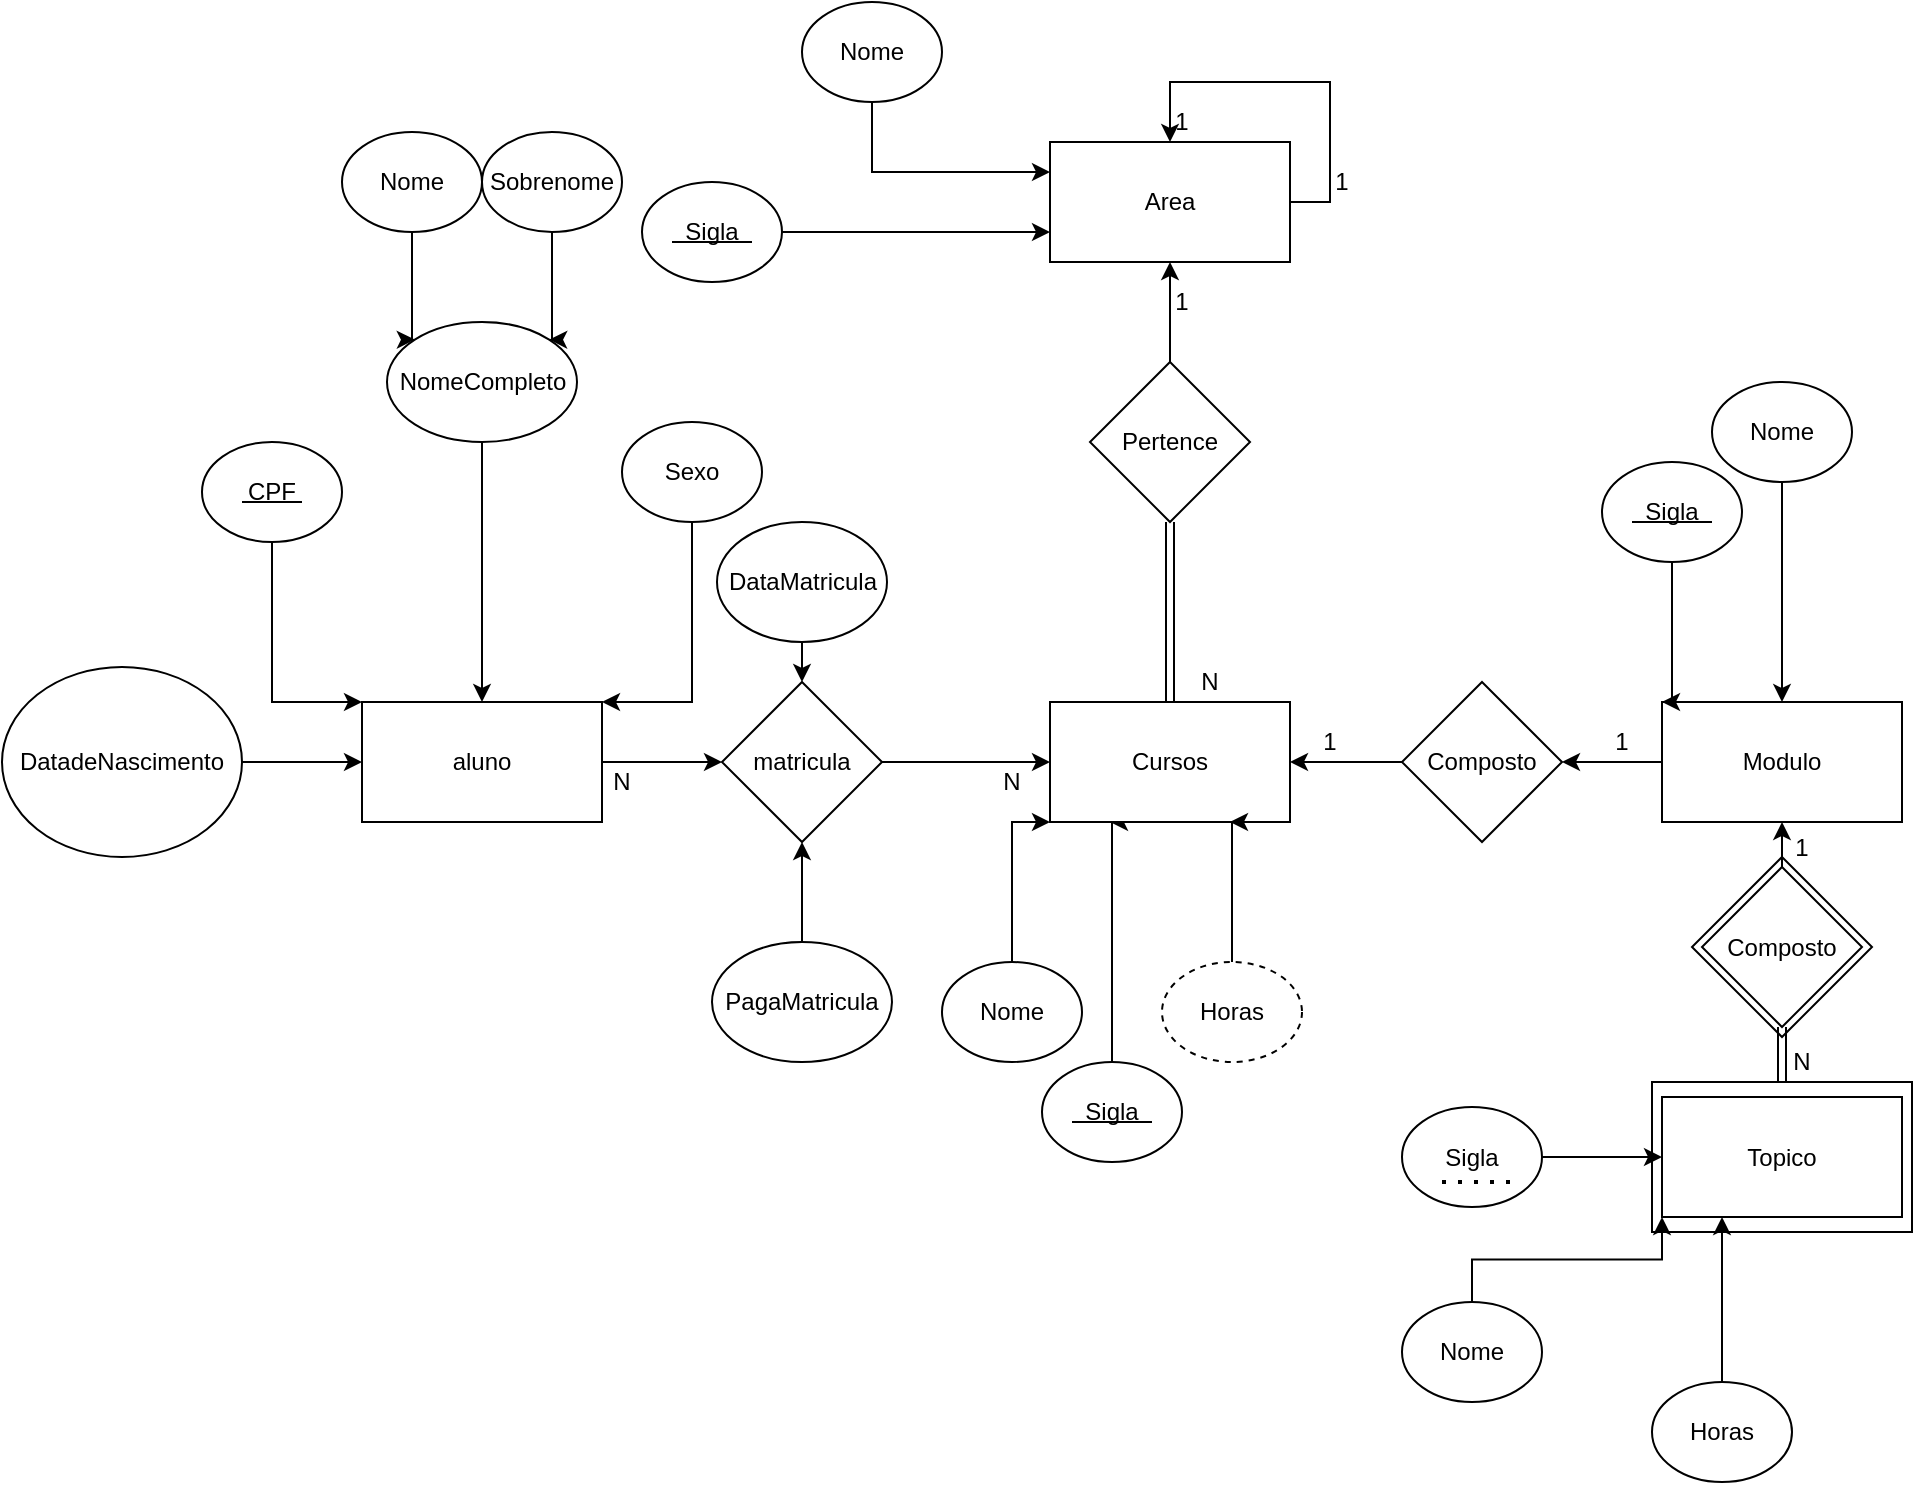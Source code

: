 <mxfile version="13.6.5" type="device"><diagram id="C5RBs43oDa-KdzZeNtuy" name="Page-1"><mxGraphModel dx="2249" dy="794" grid="1" gridSize="10" guides="1" tooltips="1" connect="1" arrows="1" fold="1" page="1" pageScale="1" pageWidth="827" pageHeight="1169" math="0" shadow="0"><root><mxCell id="WIyWlLk6GJQsqaUBKTNV-0"/><mxCell id="WIyWlLk6GJQsqaUBKTNV-1" parent="WIyWlLk6GJQsqaUBKTNV-0"/><mxCell id="xROOXu3DSX7pNSN1XG6G-96" value="Composto" style="rhombus;whiteSpace=wrap;html=1;" parent="WIyWlLk6GJQsqaUBKTNV-1" vertex="1"><mxGeometry x="675" y="437.5" width="90" height="90" as="geometry"/></mxCell><mxCell id="xROOXu3DSX7pNSN1XG6G-17" style="edgeStyle=orthogonalEdgeStyle;rounded=0;orthogonalLoop=1;jettySize=auto;html=1;exitX=0.5;exitY=0;exitDx=0;exitDy=0;entryX=0.5;entryY=1;entryDx=0;entryDy=0;" parent="WIyWlLk6GJQsqaUBKTNV-1" source="xROOXu3DSX7pNSN1XG6G-0" target="xROOXu3DSX7pNSN1XG6G-4" edge="1"><mxGeometry relative="1" as="geometry"/></mxCell><mxCell id="xROOXu3DSX7pNSN1XG6G-0" value="Pertence" style="rhombus;whiteSpace=wrap;html=1;" parent="WIyWlLk6GJQsqaUBKTNV-1" vertex="1"><mxGeometry x="374" y="190" width="80" height="80" as="geometry"/></mxCell><mxCell id="xROOXu3DSX7pNSN1XG6G-9" style="edgeStyle=orthogonalEdgeStyle;rounded=0;orthogonalLoop=1;jettySize=auto;html=1;exitX=1;exitY=0.5;exitDx=0;exitDy=0;entryX=0.5;entryY=0;entryDx=0;entryDy=0;" parent="WIyWlLk6GJQsqaUBKTNV-1" source="xROOXu3DSX7pNSN1XG6G-4" target="xROOXu3DSX7pNSN1XG6G-4" edge="1"><mxGeometry relative="1" as="geometry"><mxPoint x="420" y="60" as="targetPoint"/><Array as="points"><mxPoint x="494" y="110"/><mxPoint x="494" y="50"/><mxPoint x="414" y="50"/></Array></mxGeometry></mxCell><mxCell id="xROOXu3DSX7pNSN1XG6G-4" value="Area&lt;br&gt;" style="rounded=0;whiteSpace=wrap;html=1;" parent="WIyWlLk6GJQsqaUBKTNV-1" vertex="1"><mxGeometry x="354" y="80" width="120" height="60" as="geometry"/></mxCell><mxCell id="xROOXu3DSX7pNSN1XG6G-10" value="1&lt;br&gt;" style="text;html=1;strokeColor=none;fillColor=none;align=center;verticalAlign=middle;whiteSpace=wrap;rounded=0;" parent="WIyWlLk6GJQsqaUBKTNV-1" vertex="1"><mxGeometry x="480" y="90" width="40" height="20" as="geometry"/></mxCell><mxCell id="xROOXu3DSX7pNSN1XG6G-11" value="1" style="text;html=1;strokeColor=none;fillColor=none;align=center;verticalAlign=middle;whiteSpace=wrap;rounded=0;" parent="WIyWlLk6GJQsqaUBKTNV-1" vertex="1"><mxGeometry x="400" y="60" width="40" height="20" as="geometry"/></mxCell><mxCell id="xROOXu3DSX7pNSN1XG6G-12" value="N" style="text;html=1;strokeColor=none;fillColor=none;align=center;verticalAlign=middle;whiteSpace=wrap;rounded=0;" parent="WIyWlLk6GJQsqaUBKTNV-1" vertex="1"><mxGeometry x="414" y="340" width="40" height="20" as="geometry"/></mxCell><mxCell id="xROOXu3DSX7pNSN1XG6G-13" value="1" style="text;html=1;strokeColor=none;fillColor=none;align=center;verticalAlign=middle;whiteSpace=wrap;rounded=0;" parent="WIyWlLk6GJQsqaUBKTNV-1" vertex="1"><mxGeometry x="400" y="150" width="40" height="20" as="geometry"/></mxCell><mxCell id="xROOXu3DSX7pNSN1XG6G-58" style="edgeStyle=orthogonalEdgeStyle;rounded=0;orthogonalLoop=1;jettySize=auto;html=1;exitX=0.5;exitY=1;exitDx=0;exitDy=0;entryX=0;entryY=0.25;entryDx=0;entryDy=0;" parent="WIyWlLk6GJQsqaUBKTNV-1" source="xROOXu3DSX7pNSN1XG6G-18" target="xROOXu3DSX7pNSN1XG6G-4" edge="1"><mxGeometry relative="1" as="geometry"/></mxCell><mxCell id="xROOXu3DSX7pNSN1XG6G-18" value="Nome" style="ellipse;whiteSpace=wrap;html=1;" parent="WIyWlLk6GJQsqaUBKTNV-1" vertex="1"><mxGeometry x="230" y="10" width="70" height="50" as="geometry"/></mxCell><mxCell id="xROOXu3DSX7pNSN1XG6G-59" style="edgeStyle=orthogonalEdgeStyle;rounded=0;orthogonalLoop=1;jettySize=auto;html=1;exitX=1;exitY=0.5;exitDx=0;exitDy=0;entryX=0;entryY=0.75;entryDx=0;entryDy=0;" parent="WIyWlLk6GJQsqaUBKTNV-1" source="xROOXu3DSX7pNSN1XG6G-21" target="xROOXu3DSX7pNSN1XG6G-4" edge="1"><mxGeometry relative="1" as="geometry"/></mxCell><mxCell id="xROOXu3DSX7pNSN1XG6G-21" value="Sigla" style="ellipse;whiteSpace=wrap;html=1;" parent="WIyWlLk6GJQsqaUBKTNV-1" vertex="1"><mxGeometry x="150" y="100" width="70" height="50" as="geometry"/></mxCell><mxCell id="xROOXu3DSX7pNSN1XG6G-23" value="" style="endArrow=none;html=1;" parent="WIyWlLk6GJQsqaUBKTNV-1" edge="1"><mxGeometry width="50" height="50" relative="1" as="geometry"><mxPoint x="165" y="130" as="sourcePoint"/><mxPoint x="205" y="130" as="targetPoint"/><Array as="points"><mxPoint x="165" y="130"/><mxPoint x="185" y="130"/><mxPoint x="195" y="130"/></Array></mxGeometry></mxCell><mxCell id="xROOXu3DSX7pNSN1XG6G-56" style="edgeStyle=orthogonalEdgeStyle;rounded=0;orthogonalLoop=1;jettySize=auto;html=1;exitX=0.5;exitY=0;exitDx=0;exitDy=0;entryX=0;entryY=1;entryDx=0;entryDy=0;" parent="WIyWlLk6GJQsqaUBKTNV-1" source="xROOXu3DSX7pNSN1XG6G-24" target="xROOXu3DSX7pNSN1XG6G-34" edge="1"><mxGeometry relative="1" as="geometry"><Array as="points"><mxPoint x="335" y="420"/></Array></mxGeometry></mxCell><mxCell id="xROOXu3DSX7pNSN1XG6G-24" value="Nome" style="ellipse;whiteSpace=wrap;html=1;" parent="WIyWlLk6GJQsqaUBKTNV-1" vertex="1"><mxGeometry x="300" y="490" width="70" height="50" as="geometry"/></mxCell><mxCell id="xROOXu3DSX7pNSN1XG6G-57" style="edgeStyle=orthogonalEdgeStyle;rounded=0;orthogonalLoop=1;jettySize=auto;html=1;exitX=0.5;exitY=0;exitDx=0;exitDy=0;entryX=0.25;entryY=1;entryDx=0;entryDy=0;" parent="WIyWlLk6GJQsqaUBKTNV-1" source="xROOXu3DSX7pNSN1XG6G-27" target="xROOXu3DSX7pNSN1XG6G-34" edge="1"><mxGeometry relative="1" as="geometry"><Array as="points"><mxPoint x="385" y="420"/></Array></mxGeometry></mxCell><mxCell id="xROOXu3DSX7pNSN1XG6G-27" value="Sigla" style="ellipse;whiteSpace=wrap;html=1;" parent="WIyWlLk6GJQsqaUBKTNV-1" vertex="1"><mxGeometry x="350" y="540" width="70" height="50" as="geometry"/></mxCell><mxCell id="xROOXu3DSX7pNSN1XG6G-29" value="" style="endArrow=none;html=1;" parent="WIyWlLk6GJQsqaUBKTNV-1" edge="1"><mxGeometry width="50" height="50" relative="1" as="geometry"><mxPoint x="365" y="570" as="sourcePoint"/><mxPoint x="405" y="570" as="targetPoint"/></mxGeometry></mxCell><mxCell id="xROOXu3DSX7pNSN1XG6G-69" style="edgeStyle=orthogonalEdgeStyle;rounded=0;orthogonalLoop=1;jettySize=auto;html=1;exitX=1;exitY=0.5;exitDx=0;exitDy=0;entryX=0;entryY=0.5;entryDx=0;entryDy=0;" parent="WIyWlLk6GJQsqaUBKTNV-1" source="xROOXu3DSX7pNSN1XG6G-31" target="xROOXu3DSX7pNSN1XG6G-34" edge="1"><mxGeometry relative="1" as="geometry"/></mxCell><mxCell id="xROOXu3DSX7pNSN1XG6G-31" value="matricula&lt;br&gt;" style="rhombus;whiteSpace=wrap;html=1;" parent="WIyWlLk6GJQsqaUBKTNV-1" vertex="1"><mxGeometry x="190" y="350" width="80" height="80" as="geometry"/></mxCell><mxCell id="xROOXu3DSX7pNSN1XG6G-35" style="edgeStyle=orthogonalEdgeStyle;rounded=0;orthogonalLoop=1;jettySize=auto;html=1;exitX=0.5;exitY=0;exitDx=0;exitDy=0;entryX=0.5;entryY=1;entryDx=0;entryDy=0;shape=link;" parent="WIyWlLk6GJQsqaUBKTNV-1" source="xROOXu3DSX7pNSN1XG6G-34" target="xROOXu3DSX7pNSN1XG6G-0" edge="1"><mxGeometry relative="1" as="geometry"/></mxCell><mxCell id="xROOXu3DSX7pNSN1XG6G-34" value="Cursos" style="rounded=0;whiteSpace=wrap;html=1;" parent="WIyWlLk6GJQsqaUBKTNV-1" vertex="1"><mxGeometry x="354" y="360" width="120" height="60" as="geometry"/></mxCell><mxCell id="xROOXu3DSX7pNSN1XG6G-42" style="edgeStyle=orthogonalEdgeStyle;rounded=0;orthogonalLoop=1;jettySize=auto;html=1;exitX=1;exitY=0.5;exitDx=0;exitDy=0;entryX=0;entryY=0.5;entryDx=0;entryDy=0;" parent="WIyWlLk6GJQsqaUBKTNV-1" source="xROOXu3DSX7pNSN1XG6G-41" target="xROOXu3DSX7pNSN1XG6G-31" edge="1"><mxGeometry relative="1" as="geometry"/></mxCell><mxCell id="xROOXu3DSX7pNSN1XG6G-41" value="aluno" style="rounded=0;whiteSpace=wrap;html=1;" parent="WIyWlLk6GJQsqaUBKTNV-1" vertex="1"><mxGeometry x="10" y="360" width="120" height="60" as="geometry"/></mxCell><mxCell id="xROOXu3DSX7pNSN1XG6G-63" style="edgeStyle=orthogonalEdgeStyle;rounded=0;orthogonalLoop=1;jettySize=auto;html=1;exitX=0.5;exitY=1;exitDx=0;exitDy=0;entryX=0;entryY=0;entryDx=0;entryDy=0;" parent="WIyWlLk6GJQsqaUBKTNV-1" source="xROOXu3DSX7pNSN1XG6G-43" target="xROOXu3DSX7pNSN1XG6G-41" edge="1"><mxGeometry relative="1" as="geometry"><Array as="points"><mxPoint x="-35" y="360"/></Array></mxGeometry></mxCell><mxCell id="xROOXu3DSX7pNSN1XG6G-43" value="CPF" style="ellipse;whiteSpace=wrap;html=1;" parent="WIyWlLk6GJQsqaUBKTNV-1" vertex="1"><mxGeometry x="-70" y="230" width="70" height="50" as="geometry"/></mxCell><mxCell id="xROOXu3DSX7pNSN1XG6G-45" value="" style="endArrow=none;html=1;" parent="WIyWlLk6GJQsqaUBKTNV-1" edge="1"><mxGeometry width="50" height="50" relative="1" as="geometry"><mxPoint x="-50" y="260" as="sourcePoint"/><mxPoint x="-20" y="260" as="targetPoint"/><Array as="points"/></mxGeometry></mxCell><mxCell id="xROOXu3DSX7pNSN1XG6G-54" style="edgeStyle=orthogonalEdgeStyle;rounded=0;orthogonalLoop=1;jettySize=auto;html=1;exitX=0.5;exitY=1;exitDx=0;exitDy=0;" parent="WIyWlLk6GJQsqaUBKTNV-1" source="xROOXu3DSX7pNSN1XG6G-46" target="xROOXu3DSX7pNSN1XG6G-41" edge="1"><mxGeometry relative="1" as="geometry"/></mxCell><mxCell id="xROOXu3DSX7pNSN1XG6G-46" value="NomeCompleto" style="ellipse;whiteSpace=wrap;html=1;" parent="WIyWlLk6GJQsqaUBKTNV-1" vertex="1"><mxGeometry x="22.5" y="170" width="95" height="60" as="geometry"/></mxCell><mxCell id="xROOXu3DSX7pNSN1XG6G-52" style="edgeStyle=orthogonalEdgeStyle;rounded=0;orthogonalLoop=1;jettySize=auto;html=1;exitX=0.5;exitY=1;exitDx=0;exitDy=0;entryX=0;entryY=0;entryDx=0;entryDy=0;" parent="WIyWlLk6GJQsqaUBKTNV-1" source="xROOXu3DSX7pNSN1XG6G-48" target="xROOXu3DSX7pNSN1XG6G-46" edge="1"><mxGeometry relative="1" as="geometry"><Array as="points"><mxPoint x="35" y="179"/></Array></mxGeometry></mxCell><mxCell id="xROOXu3DSX7pNSN1XG6G-48" value="Nome" style="ellipse;whiteSpace=wrap;html=1;" parent="WIyWlLk6GJQsqaUBKTNV-1" vertex="1"><mxGeometry y="75" width="70" height="50" as="geometry"/></mxCell><mxCell id="xROOXu3DSX7pNSN1XG6G-53" style="edgeStyle=orthogonalEdgeStyle;rounded=0;orthogonalLoop=1;jettySize=auto;html=1;exitX=0.5;exitY=1;exitDx=0;exitDy=0;entryX=1;entryY=0;entryDx=0;entryDy=0;" parent="WIyWlLk6GJQsqaUBKTNV-1" source="xROOXu3DSX7pNSN1XG6G-50" target="xROOXu3DSX7pNSN1XG6G-46" edge="1"><mxGeometry relative="1" as="geometry"><Array as="points"><mxPoint x="105" y="179"/></Array></mxGeometry></mxCell><mxCell id="xROOXu3DSX7pNSN1XG6G-50" value="Sobrenome" style="ellipse;whiteSpace=wrap;html=1;" parent="WIyWlLk6GJQsqaUBKTNV-1" vertex="1"><mxGeometry x="70" y="75" width="70" height="50" as="geometry"/></mxCell><mxCell id="xROOXu3DSX7pNSN1XG6G-64" style="edgeStyle=orthogonalEdgeStyle;rounded=0;orthogonalLoop=1;jettySize=auto;html=1;exitX=0.5;exitY=1;exitDx=0;exitDy=0;entryX=1;entryY=0;entryDx=0;entryDy=0;" parent="WIyWlLk6GJQsqaUBKTNV-1" source="xROOXu3DSX7pNSN1XG6G-60" target="xROOXu3DSX7pNSN1XG6G-41" edge="1"><mxGeometry relative="1" as="geometry"><Array as="points"><mxPoint x="175" y="360"/></Array></mxGeometry></mxCell><mxCell id="xROOXu3DSX7pNSN1XG6G-60" value="Sexo" style="ellipse;whiteSpace=wrap;html=1;" parent="WIyWlLk6GJQsqaUBKTNV-1" vertex="1"><mxGeometry x="140" y="220" width="70" height="50" as="geometry"/></mxCell><mxCell id="xROOXu3DSX7pNSN1XG6G-65" style="edgeStyle=orthogonalEdgeStyle;rounded=0;orthogonalLoop=1;jettySize=auto;html=1;exitX=1;exitY=0.5;exitDx=0;exitDy=0;entryX=0;entryY=0.5;entryDx=0;entryDy=0;" parent="WIyWlLk6GJQsqaUBKTNV-1" source="xROOXu3DSX7pNSN1XG6G-62" target="xROOXu3DSX7pNSN1XG6G-41" edge="1"><mxGeometry relative="1" as="geometry"/></mxCell><mxCell id="xROOXu3DSX7pNSN1XG6G-62" value="DatadeNascimento" style="ellipse;whiteSpace=wrap;html=1;" parent="WIyWlLk6GJQsqaUBKTNV-1" vertex="1"><mxGeometry x="-170" y="342.5" width="120" height="95" as="geometry"/></mxCell><mxCell id="xROOXu3DSX7pNSN1XG6G-66" value="N" style="text;html=1;strokeColor=none;fillColor=none;align=center;verticalAlign=middle;whiteSpace=wrap;rounded=0;" parent="WIyWlLk6GJQsqaUBKTNV-1" vertex="1"><mxGeometry x="120" y="390" width="40" height="20" as="geometry"/></mxCell><mxCell id="xROOXu3DSX7pNSN1XG6G-67" value="N" style="text;html=1;strokeColor=none;fillColor=none;align=center;verticalAlign=middle;whiteSpace=wrap;rounded=0;" parent="WIyWlLk6GJQsqaUBKTNV-1" vertex="1"><mxGeometry x="315" y="390" width="40" height="20" as="geometry"/></mxCell><mxCell id="xROOXu3DSX7pNSN1XG6G-72" style="edgeStyle=orthogonalEdgeStyle;rounded=0;orthogonalLoop=1;jettySize=auto;html=1;exitX=0.5;exitY=1;exitDx=0;exitDy=0;entryX=0.5;entryY=0;entryDx=0;entryDy=0;" parent="WIyWlLk6GJQsqaUBKTNV-1" source="xROOXu3DSX7pNSN1XG6G-70" target="xROOXu3DSX7pNSN1XG6G-31" edge="1"><mxGeometry relative="1" as="geometry"/></mxCell><mxCell id="xROOXu3DSX7pNSN1XG6G-70" value="DataMatricula" style="ellipse;whiteSpace=wrap;html=1;" parent="WIyWlLk6GJQsqaUBKTNV-1" vertex="1"><mxGeometry x="187.5" y="270" width="85" height="60" as="geometry"/></mxCell><mxCell id="xROOXu3DSX7pNSN1XG6G-75" style="edgeStyle=orthogonalEdgeStyle;rounded=0;orthogonalLoop=1;jettySize=auto;html=1;exitX=0.5;exitY=0;exitDx=0;exitDy=0;entryX=0.5;entryY=1;entryDx=0;entryDy=0;" parent="WIyWlLk6GJQsqaUBKTNV-1" source="xROOXu3DSX7pNSN1XG6G-73" target="xROOXu3DSX7pNSN1XG6G-31" edge="1"><mxGeometry relative="1" as="geometry"/></mxCell><mxCell id="xROOXu3DSX7pNSN1XG6G-73" value="PagaMatricula" style="ellipse;whiteSpace=wrap;html=1;" parent="WIyWlLk6GJQsqaUBKTNV-1" vertex="1"><mxGeometry x="185" y="480" width="90" height="60" as="geometry"/></mxCell><mxCell id="xROOXu3DSX7pNSN1XG6G-82" style="edgeStyle=orthogonalEdgeStyle;rounded=0;orthogonalLoop=1;jettySize=auto;html=1;exitX=0;exitY=0.5;exitDx=0;exitDy=0;entryX=1;entryY=0.5;entryDx=0;entryDy=0;" parent="WIyWlLk6GJQsqaUBKTNV-1" source="xROOXu3DSX7pNSN1XG6G-76" target="xROOXu3DSX7pNSN1XG6G-77" edge="1"><mxGeometry relative="1" as="geometry"/></mxCell><mxCell id="xROOXu3DSX7pNSN1XG6G-76" value="Modulo" style="rounded=0;whiteSpace=wrap;html=1;" parent="WIyWlLk6GJQsqaUBKTNV-1" vertex="1"><mxGeometry x="660" y="360" width="120" height="60" as="geometry"/></mxCell><mxCell id="xROOXu3DSX7pNSN1XG6G-78" style="edgeStyle=orthogonalEdgeStyle;rounded=0;orthogonalLoop=1;jettySize=auto;html=1;exitX=0;exitY=0.5;exitDx=0;exitDy=0;entryX=1;entryY=0.5;entryDx=0;entryDy=0;" parent="WIyWlLk6GJQsqaUBKTNV-1" source="xROOXu3DSX7pNSN1XG6G-77" target="xROOXu3DSX7pNSN1XG6G-34" edge="1"><mxGeometry relative="1" as="geometry"/></mxCell><mxCell id="xROOXu3DSX7pNSN1XG6G-77" value="Composto" style="rhombus;whiteSpace=wrap;html=1;" parent="WIyWlLk6GJQsqaUBKTNV-1" vertex="1"><mxGeometry x="530" y="350" width="80" height="80" as="geometry"/></mxCell><mxCell id="xROOXu3DSX7pNSN1XG6G-80" value="1" style="text;html=1;strokeColor=none;fillColor=none;align=center;verticalAlign=middle;whiteSpace=wrap;rounded=0;" parent="WIyWlLk6GJQsqaUBKTNV-1" vertex="1"><mxGeometry x="620" y="370" width="40" height="20" as="geometry"/></mxCell><mxCell id="xROOXu3DSX7pNSN1XG6G-83" value="1" style="text;html=1;strokeColor=none;fillColor=none;align=center;verticalAlign=middle;whiteSpace=wrap;rounded=0;" parent="WIyWlLk6GJQsqaUBKTNV-1" vertex="1"><mxGeometry x="474" y="370" width="40" height="20" as="geometry"/></mxCell><mxCell id="xROOXu3DSX7pNSN1XG6G-86" style="edgeStyle=orthogonalEdgeStyle;rounded=0;orthogonalLoop=1;jettySize=auto;html=1;exitX=0.5;exitY=1;exitDx=0;exitDy=0;entryX=0;entryY=0;entryDx=0;entryDy=0;" parent="WIyWlLk6GJQsqaUBKTNV-1" source="xROOXu3DSX7pNSN1XG6G-84" target="xROOXu3DSX7pNSN1XG6G-76" edge="1"><mxGeometry relative="1" as="geometry"><Array as="points"><mxPoint x="665" y="360"/></Array></mxGeometry></mxCell><mxCell id="xROOXu3DSX7pNSN1XG6G-84" value="Sigla" style="ellipse;whiteSpace=wrap;html=1;" parent="WIyWlLk6GJQsqaUBKTNV-1" vertex="1"><mxGeometry x="630" y="240" width="70" height="50" as="geometry"/></mxCell><mxCell id="xROOXu3DSX7pNSN1XG6G-87" value="" style="endArrow=none;html=1;" parent="WIyWlLk6GJQsqaUBKTNV-1" edge="1"><mxGeometry width="50" height="50" relative="1" as="geometry"><mxPoint x="645" y="270" as="sourcePoint"/><mxPoint x="685" y="270" as="targetPoint"/><Array as="points"><mxPoint x="665" y="270"/><mxPoint x="675" y="270"/></Array></mxGeometry></mxCell><mxCell id="xROOXu3DSX7pNSN1XG6G-89" style="edgeStyle=orthogonalEdgeStyle;rounded=0;orthogonalLoop=1;jettySize=auto;html=1;exitX=0.5;exitY=1;exitDx=0;exitDy=0;entryX=0.5;entryY=0;entryDx=0;entryDy=0;" parent="WIyWlLk6GJQsqaUBKTNV-1" source="xROOXu3DSX7pNSN1XG6G-88" target="xROOXu3DSX7pNSN1XG6G-76" edge="1"><mxGeometry relative="1" as="geometry"/></mxCell><mxCell id="xROOXu3DSX7pNSN1XG6G-88" value="Nome" style="ellipse;whiteSpace=wrap;html=1;" parent="WIyWlLk6GJQsqaUBKTNV-1" vertex="1"><mxGeometry x="685" y="200" width="70" height="50" as="geometry"/></mxCell><mxCell id="xROOXu3DSX7pNSN1XG6G-91" style="edgeStyle=orthogonalEdgeStyle;rounded=0;orthogonalLoop=1;jettySize=auto;html=1;exitX=0.5;exitY=0;exitDx=0;exitDy=0;entryX=0.5;entryY=1;entryDx=0;entryDy=0;" parent="WIyWlLk6GJQsqaUBKTNV-1" source="xROOXu3DSX7pNSN1XG6G-90" target="xROOXu3DSX7pNSN1XG6G-76" edge="1"><mxGeometry relative="1" as="geometry"/></mxCell><mxCell id="xROOXu3DSX7pNSN1XG6G-90" value="Composto" style="rhombus;whiteSpace=wrap;html=1;" parent="WIyWlLk6GJQsqaUBKTNV-1" vertex="1"><mxGeometry x="680" y="442.5" width="80" height="80" as="geometry"/></mxCell><mxCell id="xROOXu3DSX7pNSN1XG6G-93" style="edgeStyle=orthogonalEdgeStyle;rounded=0;orthogonalLoop=1;jettySize=auto;html=1;exitX=0.5;exitY=0;exitDx=0;exitDy=0;entryX=0.5;entryY=1;entryDx=0;entryDy=0;shape=link;" parent="WIyWlLk6GJQsqaUBKTNV-1" source="xROOXu3DSX7pNSN1XG6G-92" target="xROOXu3DSX7pNSN1XG6G-90" edge="1"><mxGeometry relative="1" as="geometry"/></mxCell><mxCell id="xROOXu3DSX7pNSN1XG6G-92" value="Topico" style="rounded=0;whiteSpace=wrap;html=1;" parent="WIyWlLk6GJQsqaUBKTNV-1" vertex="1"><mxGeometry x="655" y="550" width="130" height="75" as="geometry"/></mxCell><mxCell id="xROOXu3DSX7pNSN1XG6G-95" value="Topico" style="rounded=0;whiteSpace=wrap;html=1;" parent="WIyWlLk6GJQsqaUBKTNV-1" vertex="1"><mxGeometry x="660" y="557.5" width="120" height="60" as="geometry"/></mxCell><mxCell id="xROOXu3DSX7pNSN1XG6G-97" value="1" style="text;html=1;strokeColor=none;fillColor=none;align=center;verticalAlign=middle;whiteSpace=wrap;rounded=0;" parent="WIyWlLk6GJQsqaUBKTNV-1" vertex="1"><mxGeometry x="710" y="422.5" width="40" height="20" as="geometry"/></mxCell><mxCell id="xROOXu3DSX7pNSN1XG6G-98" value="N" style="text;html=1;strokeColor=none;fillColor=none;align=center;verticalAlign=middle;whiteSpace=wrap;rounded=0;" parent="WIyWlLk6GJQsqaUBKTNV-1" vertex="1"><mxGeometry x="710" y="530" width="40" height="20" as="geometry"/></mxCell><mxCell id="xROOXu3DSX7pNSN1XG6G-100" style="edgeStyle=orthogonalEdgeStyle;rounded=0;orthogonalLoop=1;jettySize=auto;html=1;exitX=1;exitY=0.5;exitDx=0;exitDy=0;entryX=0;entryY=0.5;entryDx=0;entryDy=0;" parent="WIyWlLk6GJQsqaUBKTNV-1" source="xROOXu3DSX7pNSN1XG6G-99" target="xROOXu3DSX7pNSN1XG6G-95" edge="1"><mxGeometry relative="1" as="geometry"/></mxCell><mxCell id="xROOXu3DSX7pNSN1XG6G-99" value="Sigla" style="ellipse;whiteSpace=wrap;html=1;" parent="WIyWlLk6GJQsqaUBKTNV-1" vertex="1"><mxGeometry x="530" y="562.5" width="70" height="50" as="geometry"/></mxCell><mxCell id="xROOXu3DSX7pNSN1XG6G-101" value="" style="endArrow=none;dashed=1;html=1;dashPattern=1 3;strokeWidth=2;" parent="WIyWlLk6GJQsqaUBKTNV-1" edge="1"><mxGeometry width="50" height="50" relative="1" as="geometry"><mxPoint x="550" y="600" as="sourcePoint"/><mxPoint x="590" y="600" as="targetPoint"/><Array as="points"><mxPoint x="570" y="600"/></Array></mxGeometry></mxCell><mxCell id="xROOXu3DSX7pNSN1XG6G-103" style="edgeStyle=orthogonalEdgeStyle;rounded=0;orthogonalLoop=1;jettySize=auto;html=1;exitX=0.5;exitY=0;exitDx=0;exitDy=0;entryX=0;entryY=1;entryDx=0;entryDy=0;" parent="WIyWlLk6GJQsqaUBKTNV-1" source="xROOXu3DSX7pNSN1XG6G-102" target="xROOXu3DSX7pNSN1XG6G-95" edge="1"><mxGeometry relative="1" as="geometry"/></mxCell><mxCell id="xROOXu3DSX7pNSN1XG6G-102" value="Nome" style="ellipse;whiteSpace=wrap;html=1;" parent="WIyWlLk6GJQsqaUBKTNV-1" vertex="1"><mxGeometry x="530" y="660" width="70" height="50" as="geometry"/></mxCell><mxCell id="xROOXu3DSX7pNSN1XG6G-105" style="edgeStyle=orthogonalEdgeStyle;rounded=0;orthogonalLoop=1;jettySize=auto;html=1;exitX=0.5;exitY=0;exitDx=0;exitDy=0;entryX=0.25;entryY=1;entryDx=0;entryDy=0;" parent="WIyWlLk6GJQsqaUBKTNV-1" source="xROOXu3DSX7pNSN1XG6G-104" target="xROOXu3DSX7pNSN1XG6G-95" edge="1"><mxGeometry relative="1" as="geometry"/></mxCell><mxCell id="xROOXu3DSX7pNSN1XG6G-104" value="Horas" style="ellipse;whiteSpace=wrap;html=1;" parent="WIyWlLk6GJQsqaUBKTNV-1" vertex="1"><mxGeometry x="655" y="700" width="70" height="50" as="geometry"/></mxCell><mxCell id="xROOXu3DSX7pNSN1XG6G-109" style="edgeStyle=orthogonalEdgeStyle;rounded=0;orthogonalLoop=1;jettySize=auto;html=1;exitX=0.5;exitY=0;exitDx=0;exitDy=0;entryX=0.75;entryY=1;entryDx=0;entryDy=0;" parent="WIyWlLk6GJQsqaUBKTNV-1" source="xROOXu3DSX7pNSN1XG6G-106" target="xROOXu3DSX7pNSN1XG6G-34" edge="1"><mxGeometry relative="1" as="geometry"><Array as="points"><mxPoint x="445" y="420"/></Array></mxGeometry></mxCell><mxCell id="xROOXu3DSX7pNSN1XG6G-106" value="Horas" style="ellipse;whiteSpace=wrap;html=1;strokeWidth=1;dashed=1;" parent="WIyWlLk6GJQsqaUBKTNV-1" vertex="1"><mxGeometry x="410" y="490" width="70" height="50" as="geometry"/></mxCell></root></mxGraphModel></diagram></mxfile>
